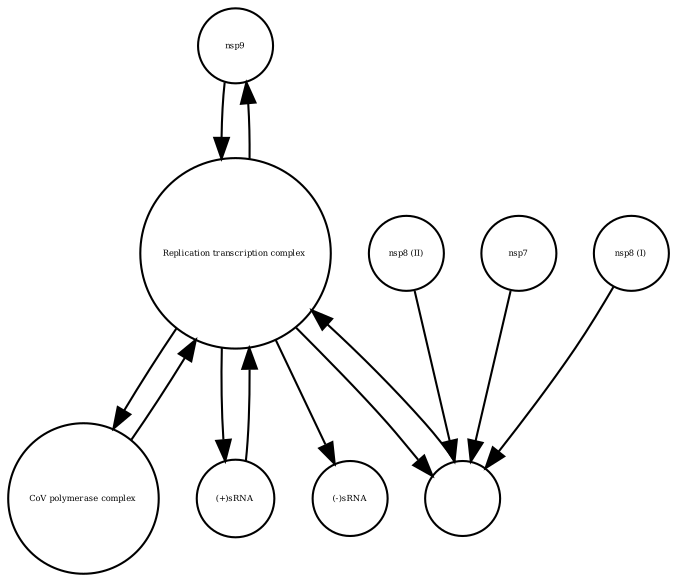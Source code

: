 strict digraph  {
nsp9 [annotation="", bipartite=0, cls=macromolecule, fontsize=4, label=nsp9, shape=circle];
"nsp8 (II)" [annotation="", bipartite=0, cls=macromolecule, fontsize=4, label="nsp8 (II)", shape=circle];
nsp7 [annotation="", bipartite=0, cls=macromolecule, fontsize=4, label=nsp7, shape=circle];
"nsp8 (I)" [annotation="", bipartite=0, cls=macromolecule, fontsize=4, label="nsp8 (I)", shape=circle];
"Replication transcription complex " [annotation="", bipartite=0, cls=complex, fontsize=4, label="Replication transcription complex ", shape=circle];
"CoV polymerase complex" [annotation="", bipartite=0, cls=complex, fontsize=4, label="CoV polymerase complex", shape=circle];
"(+)sRNA" [annotation="", bipartite=0, cls="nucleic acid feature", fontsize=4, label="(+)sRNA", shape=circle];
"(-)sRNA" [annotation="", bipartite=0, cls="nucleic acid feature", fontsize=4, label="(-)sRNA", shape=circle];
" " [annotation="", bipartite=0, cls=complex, fontsize=4, label=" ", shape=circle];
nsp9 -> "Replication transcription complex "  [annotation="", interaction_type=production];
"nsp8 (II)" -> " "  [annotation="", interaction_type=production];
nsp7 -> " "  [annotation="", interaction_type=production];
"nsp8 (I)" -> " "  [annotation="", interaction_type=production];
"Replication transcription complex " -> nsp9  [annotation="", interaction_type=production];
"Replication transcription complex " -> "CoV polymerase complex"  [annotation="", interaction_type=production];
"Replication transcription complex " -> "(+)sRNA"  [annotation="", interaction_type=production];
"Replication transcription complex " -> "(-)sRNA"  [annotation="", interaction_type=production];
"Replication transcription complex " -> " "  [annotation="", interaction_type=production];
"CoV polymerase complex" -> "Replication transcription complex "  [annotation="", interaction_type=production];
"(+)sRNA" -> "Replication transcription complex "  [annotation="", interaction_type=production];
" " -> "Replication transcription complex "  [annotation="", interaction_type=production];
}

